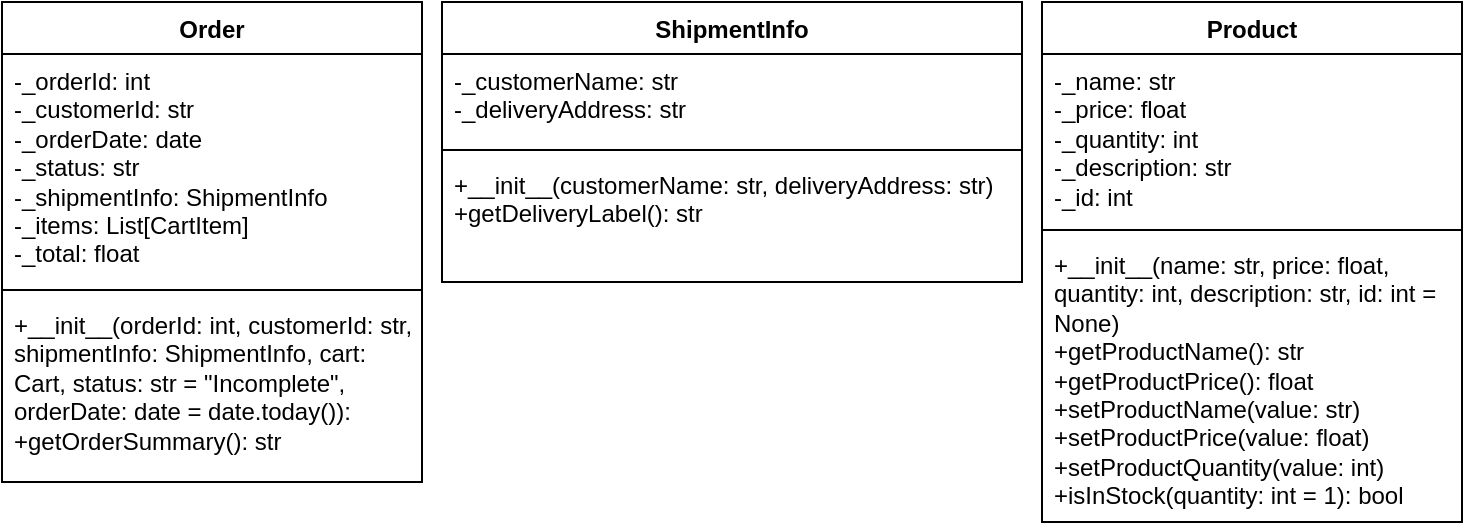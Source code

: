 <mxfile version="27.1.4">
  <diagram name="Page-1" id="lD5uEP_Us9AOIoyA2nv7">
    <mxGraphModel dx="719" dy="411" grid="1" gridSize="10" guides="1" tooltips="1" connect="1" arrows="1" fold="1" page="1" pageScale="1" pageWidth="3300" pageHeight="4681" math="0" shadow="0">
      <root>
        <mxCell id="0" />
        <mxCell id="1" parent="0" />
        <mxCell id="L7FWG-9Jo99xXmhsWNJ9-1" value="ShipmentInfo" style="swimlane;fontStyle=1;align=center;verticalAlign=top;childLayout=stackLayout;horizontal=1;startSize=26;horizontalStack=0;resizeParent=1;resizeParentMax=0;resizeLast=0;collapsible=1;marginBottom=0;whiteSpace=wrap;html=1;" vertex="1" parent="1">
          <mxGeometry x="310" y="200" width="290" height="140" as="geometry" />
        </mxCell>
        <mxCell id="L7FWG-9Jo99xXmhsWNJ9-2" value="&lt;div&gt;-_customerName: str&lt;/div&gt;&lt;div&gt;-_deliveryAddress: str&lt;/div&gt;" style="text;strokeColor=none;fillColor=none;align=left;verticalAlign=top;spacingLeft=4;spacingRight=4;overflow=hidden;rotatable=0;points=[[0,0.5],[1,0.5]];portConstraint=eastwest;whiteSpace=wrap;html=1;" vertex="1" parent="L7FWG-9Jo99xXmhsWNJ9-1">
          <mxGeometry y="26" width="290" height="44" as="geometry" />
        </mxCell>
        <mxCell id="L7FWG-9Jo99xXmhsWNJ9-3" value="" style="line;strokeWidth=1;fillColor=none;align=left;verticalAlign=middle;spacingTop=-1;spacingLeft=3;spacingRight=3;rotatable=0;labelPosition=right;points=[];portConstraint=eastwest;strokeColor=inherit;" vertex="1" parent="L7FWG-9Jo99xXmhsWNJ9-1">
          <mxGeometry y="70" width="290" height="8" as="geometry" />
        </mxCell>
        <mxCell id="L7FWG-9Jo99xXmhsWNJ9-4" value="&lt;div&gt;+__init__(customerName: str, deliveryAddress: str)&lt;/div&gt;&lt;div&gt;+getDeliveryLabel(): str&lt;/div&gt;" style="text;strokeColor=none;fillColor=none;align=left;verticalAlign=top;spacingLeft=4;spacingRight=4;overflow=hidden;rotatable=0;points=[[0,0.5],[1,0.5]];portConstraint=eastwest;whiteSpace=wrap;html=1;" vertex="1" parent="L7FWG-9Jo99xXmhsWNJ9-1">
          <mxGeometry y="78" width="290" height="62" as="geometry" />
        </mxCell>
        <mxCell id="L7FWG-9Jo99xXmhsWNJ9-5" value="Product" style="swimlane;fontStyle=1;align=center;verticalAlign=top;childLayout=stackLayout;horizontal=1;startSize=26;horizontalStack=0;resizeParent=1;resizeParentMax=0;resizeLast=0;collapsible=1;marginBottom=0;whiteSpace=wrap;html=1;" vertex="1" parent="1">
          <mxGeometry x="610" y="200" width="210" height="260" as="geometry" />
        </mxCell>
        <mxCell id="L7FWG-9Jo99xXmhsWNJ9-6" value="&lt;div&gt;-_name: str&lt;/div&gt;&lt;div&gt;-_price: float&lt;/div&gt;&lt;div&gt;-_quantity: int&lt;/div&gt;&lt;div&gt;-_description: str&lt;/div&gt;&lt;div&gt;-_id: int&lt;/div&gt;" style="text;strokeColor=none;fillColor=none;align=left;verticalAlign=top;spacingLeft=4;spacingRight=4;overflow=hidden;rotatable=0;points=[[0,0.5],[1,0.5]];portConstraint=eastwest;whiteSpace=wrap;html=1;" vertex="1" parent="L7FWG-9Jo99xXmhsWNJ9-5">
          <mxGeometry y="26" width="210" height="84" as="geometry" />
        </mxCell>
        <mxCell id="L7FWG-9Jo99xXmhsWNJ9-7" value="" style="line;strokeWidth=1;fillColor=none;align=left;verticalAlign=middle;spacingTop=-1;spacingLeft=3;spacingRight=3;rotatable=0;labelPosition=right;points=[];portConstraint=eastwest;strokeColor=inherit;" vertex="1" parent="L7FWG-9Jo99xXmhsWNJ9-5">
          <mxGeometry y="110" width="210" height="8" as="geometry" />
        </mxCell>
        <mxCell id="L7FWG-9Jo99xXmhsWNJ9-8" value="&lt;div&gt;+__init__(name: str, price: float, quantity: int, description: str, id: int = None)&lt;/div&gt;&lt;div&gt;+getProductName(): str&lt;/div&gt;&lt;div&gt;+getProductPrice(): float&lt;/div&gt;&lt;div&gt;+setProductName(value: str)&lt;/div&gt;&lt;div&gt;+setProductPrice(value: float)&lt;/div&gt;&lt;div&gt;+setProductQuantity(value: int)&lt;/div&gt;&lt;div&gt;+isInStock(quantity: int = 1): bool&lt;/div&gt;" style="text;strokeColor=none;fillColor=none;align=left;verticalAlign=top;spacingLeft=4;spacingRight=4;overflow=hidden;rotatable=0;points=[[0,0.5],[1,0.5]];portConstraint=eastwest;whiteSpace=wrap;html=1;" vertex="1" parent="L7FWG-9Jo99xXmhsWNJ9-5">
          <mxGeometry y="118" width="210" height="142" as="geometry" />
        </mxCell>
        <mxCell id="L7FWG-9Jo99xXmhsWNJ9-9" value="Order" style="swimlane;fontStyle=1;align=center;verticalAlign=top;childLayout=stackLayout;horizontal=1;startSize=26;horizontalStack=0;resizeParent=1;resizeParentMax=0;resizeLast=0;collapsible=1;marginBottom=0;whiteSpace=wrap;html=1;" vertex="1" parent="1">
          <mxGeometry x="90" y="200" width="210" height="240" as="geometry" />
        </mxCell>
        <mxCell id="L7FWG-9Jo99xXmhsWNJ9-10" value="&lt;div&gt;-_orderId: int&lt;/div&gt;&lt;div&gt;-_customerId: str&lt;/div&gt;&lt;div&gt;-_orderDate: date&lt;/div&gt;&lt;div&gt;-_status: str&lt;/div&gt;&lt;div&gt;-_shipmentInfo: ShipmentInfo&lt;/div&gt;&lt;div&gt;-_items: List[CartItem]&lt;/div&gt;&lt;div&gt;-_total: float&lt;/div&gt;" style="text;strokeColor=none;fillColor=none;align=left;verticalAlign=top;spacingLeft=4;spacingRight=4;overflow=hidden;rotatable=0;points=[[0,0.5],[1,0.5]];portConstraint=eastwest;whiteSpace=wrap;html=1;" vertex="1" parent="L7FWG-9Jo99xXmhsWNJ9-9">
          <mxGeometry y="26" width="210" height="114" as="geometry" />
        </mxCell>
        <mxCell id="L7FWG-9Jo99xXmhsWNJ9-11" value="" style="line;strokeWidth=1;fillColor=none;align=left;verticalAlign=middle;spacingTop=-1;spacingLeft=3;spacingRight=3;rotatable=0;labelPosition=right;points=[];portConstraint=eastwest;strokeColor=inherit;" vertex="1" parent="L7FWG-9Jo99xXmhsWNJ9-9">
          <mxGeometry y="140" width="210" height="8" as="geometry" />
        </mxCell>
        <mxCell id="L7FWG-9Jo99xXmhsWNJ9-12" value="&lt;div&gt;+__init__(orderId: int, customerId: str, shipmentInfo: ShipmentInfo, cart: Cart, status: str = &quot;Incomplete&quot;, orderDate: date = date.today()):&lt;/div&gt;+getOrderSummary(): str" style="text;strokeColor=none;fillColor=none;align=left;verticalAlign=top;spacingLeft=4;spacingRight=4;overflow=hidden;rotatable=0;points=[[0,0.5],[1,0.5]];portConstraint=eastwest;whiteSpace=wrap;html=1;" vertex="1" parent="L7FWG-9Jo99xXmhsWNJ9-9">
          <mxGeometry y="148" width="210" height="92" as="geometry" />
        </mxCell>
      </root>
    </mxGraphModel>
  </diagram>
</mxfile>
